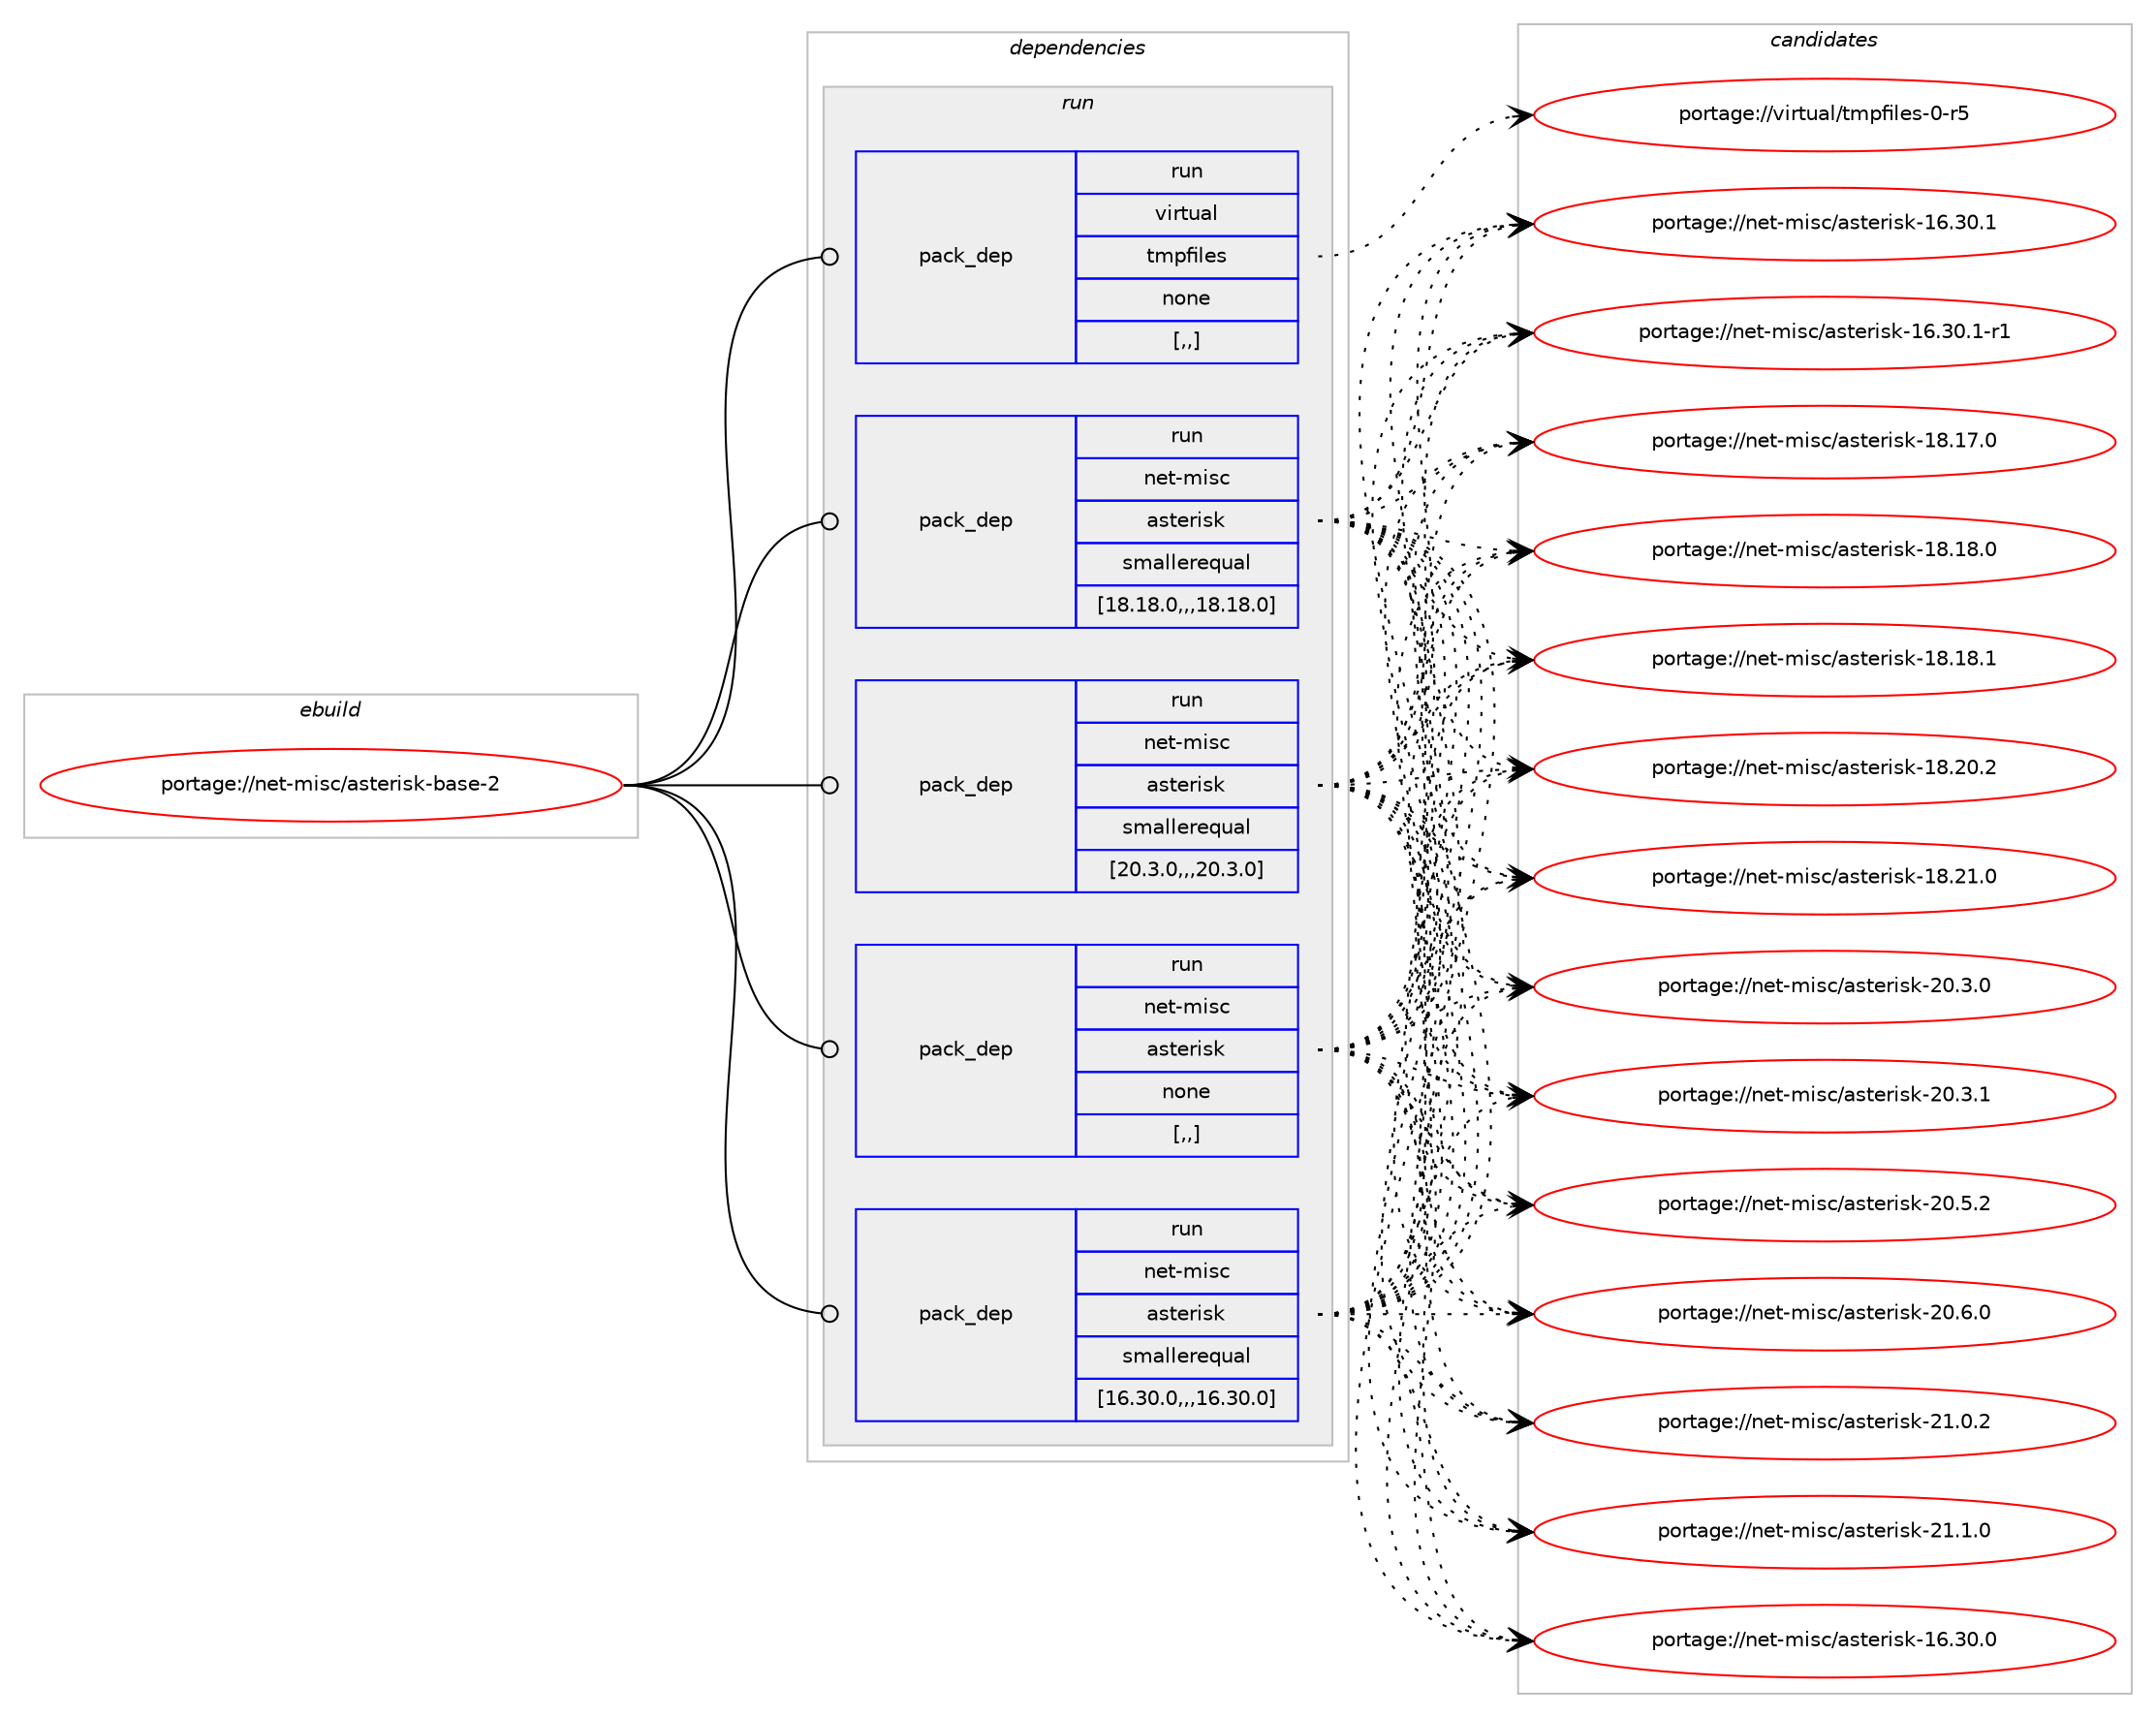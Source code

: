 digraph prolog {

# *************
# Graph options
# *************

newrank=true;
concentrate=true;
compound=true;
graph [rankdir=LR,fontname=Helvetica,fontsize=10,ranksep=1.5];#, ranksep=2.5, nodesep=0.2];
edge  [arrowhead=vee];
node  [fontname=Helvetica,fontsize=10];

# **********
# The ebuild
# **********

subgraph cluster_leftcol {
color=gray;
rank=same;
label=<<i>ebuild</i>>;
id [label="portage://net-misc/asterisk-base-2", color=red, width=4, href="../net-misc/asterisk-base-2.svg"];
}

# ****************
# The dependencies
# ****************

subgraph cluster_midcol {
color=gray;
label=<<i>dependencies</i>>;
subgraph cluster_compile {
fillcolor="#eeeeee";
style=filled;
label=<<i>compile</i>>;
}
subgraph cluster_compileandrun {
fillcolor="#eeeeee";
style=filled;
label=<<i>compile and run</i>>;
}
subgraph cluster_run {
fillcolor="#eeeeee";
style=filled;
label=<<i>run</i>>;
subgraph pack417 {
dependency594 [label=<<TABLE BORDER="0" CELLBORDER="1" CELLSPACING="0" CELLPADDING="4" WIDTH="220"><TR><TD ROWSPAN="6" CELLPADDING="30">pack_dep</TD></TR><TR><TD WIDTH="110">run</TD></TR><TR><TD>net-misc</TD></TR><TR><TD>asterisk</TD></TR><TR><TD>none</TD></TR><TR><TD>[,,]</TD></TR></TABLE>>, shape=none, color=blue];
}
id:e -> dependency594:w [weight=20,style="solid",arrowhead="odot"];
subgraph pack418 {
dependency595 [label=<<TABLE BORDER="0" CELLBORDER="1" CELLSPACING="0" CELLPADDING="4" WIDTH="220"><TR><TD ROWSPAN="6" CELLPADDING="30">pack_dep</TD></TR><TR><TD WIDTH="110">run</TD></TR><TR><TD>virtual</TD></TR><TR><TD>tmpfiles</TD></TR><TR><TD>none</TD></TR><TR><TD>[,,]</TD></TR></TABLE>>, shape=none, color=blue];
}
id:e -> dependency595:w [weight=20,style="solid",arrowhead="odot"];
subgraph pack419 {
dependency596 [label=<<TABLE BORDER="0" CELLBORDER="1" CELLSPACING="0" CELLPADDING="4" WIDTH="220"><TR><TD ROWSPAN="6" CELLPADDING="30">pack_dep</TD></TR><TR><TD WIDTH="110">run</TD></TR><TR><TD>net-misc</TD></TR><TR><TD>asterisk</TD></TR><TR><TD>smallerequal</TD></TR><TR><TD>[16.30.0,,,16.30.0]</TD></TR></TABLE>>, shape=none, color=blue];
}
id:e -> dependency596:w [weight=20,style="solid",arrowhead="odot"];
subgraph pack420 {
dependency597 [label=<<TABLE BORDER="0" CELLBORDER="1" CELLSPACING="0" CELLPADDING="4" WIDTH="220"><TR><TD ROWSPAN="6" CELLPADDING="30">pack_dep</TD></TR><TR><TD WIDTH="110">run</TD></TR><TR><TD>net-misc</TD></TR><TR><TD>asterisk</TD></TR><TR><TD>smallerequal</TD></TR><TR><TD>[18.18.0,,,18.18.0]</TD></TR></TABLE>>, shape=none, color=blue];
}
id:e -> dependency597:w [weight=20,style="solid",arrowhead="odot"];
subgraph pack421 {
dependency598 [label=<<TABLE BORDER="0" CELLBORDER="1" CELLSPACING="0" CELLPADDING="4" WIDTH="220"><TR><TD ROWSPAN="6" CELLPADDING="30">pack_dep</TD></TR><TR><TD WIDTH="110">run</TD></TR><TR><TD>net-misc</TD></TR><TR><TD>asterisk</TD></TR><TR><TD>smallerequal</TD></TR><TR><TD>[20.3.0,,,20.3.0]</TD></TR></TABLE>>, shape=none, color=blue];
}
id:e -> dependency598:w [weight=20,style="solid",arrowhead="odot"];
}
}

# **************
# The candidates
# **************

subgraph cluster_choices {
rank=same;
color=gray;
label=<<i>candidates</i>>;

subgraph choice417 {
color=black;
nodesep=1;
choice110101116451091051159947971151161011141051151074549544651484648 [label="portage://net-misc/asterisk-16.30.0", color=red, width=4,href="../net-misc/asterisk-16.30.0.svg"];
choice110101116451091051159947971151161011141051151074549544651484649 [label="portage://net-misc/asterisk-16.30.1", color=red, width=4,href="../net-misc/asterisk-16.30.1.svg"];
choice1101011164510910511599479711511610111410511510745495446514846494511449 [label="portage://net-misc/asterisk-16.30.1-r1", color=red, width=4,href="../net-misc/asterisk-16.30.1-r1.svg"];
choice110101116451091051159947971151161011141051151074549564649554648 [label="portage://net-misc/asterisk-18.17.0", color=red, width=4,href="../net-misc/asterisk-18.17.0.svg"];
choice110101116451091051159947971151161011141051151074549564649564648 [label="portage://net-misc/asterisk-18.18.0", color=red, width=4,href="../net-misc/asterisk-18.18.0.svg"];
choice110101116451091051159947971151161011141051151074549564649564649 [label="portage://net-misc/asterisk-18.18.1", color=red, width=4,href="../net-misc/asterisk-18.18.1.svg"];
choice110101116451091051159947971151161011141051151074549564650484650 [label="portage://net-misc/asterisk-18.20.2", color=red, width=4,href="../net-misc/asterisk-18.20.2.svg"];
choice110101116451091051159947971151161011141051151074549564650494648 [label="portage://net-misc/asterisk-18.21.0", color=red, width=4,href="../net-misc/asterisk-18.21.0.svg"];
choice1101011164510910511599479711511610111410511510745504846514648 [label="portage://net-misc/asterisk-20.3.0", color=red, width=4,href="../net-misc/asterisk-20.3.0.svg"];
choice1101011164510910511599479711511610111410511510745504846514649 [label="portage://net-misc/asterisk-20.3.1", color=red, width=4,href="../net-misc/asterisk-20.3.1.svg"];
choice1101011164510910511599479711511610111410511510745504846534650 [label="portage://net-misc/asterisk-20.5.2", color=red, width=4,href="../net-misc/asterisk-20.5.2.svg"];
choice1101011164510910511599479711511610111410511510745504846544648 [label="portage://net-misc/asterisk-20.6.0", color=red, width=4,href="../net-misc/asterisk-20.6.0.svg"];
choice1101011164510910511599479711511610111410511510745504946484650 [label="portage://net-misc/asterisk-21.0.2", color=red, width=4,href="../net-misc/asterisk-21.0.2.svg"];
choice1101011164510910511599479711511610111410511510745504946494648 [label="portage://net-misc/asterisk-21.1.0", color=red, width=4,href="../net-misc/asterisk-21.1.0.svg"];
dependency594:e -> choice110101116451091051159947971151161011141051151074549544651484648:w [style=dotted,weight="100"];
dependency594:e -> choice110101116451091051159947971151161011141051151074549544651484649:w [style=dotted,weight="100"];
dependency594:e -> choice1101011164510910511599479711511610111410511510745495446514846494511449:w [style=dotted,weight="100"];
dependency594:e -> choice110101116451091051159947971151161011141051151074549564649554648:w [style=dotted,weight="100"];
dependency594:e -> choice110101116451091051159947971151161011141051151074549564649564648:w [style=dotted,weight="100"];
dependency594:e -> choice110101116451091051159947971151161011141051151074549564649564649:w [style=dotted,weight="100"];
dependency594:e -> choice110101116451091051159947971151161011141051151074549564650484650:w [style=dotted,weight="100"];
dependency594:e -> choice110101116451091051159947971151161011141051151074549564650494648:w [style=dotted,weight="100"];
dependency594:e -> choice1101011164510910511599479711511610111410511510745504846514648:w [style=dotted,weight="100"];
dependency594:e -> choice1101011164510910511599479711511610111410511510745504846514649:w [style=dotted,weight="100"];
dependency594:e -> choice1101011164510910511599479711511610111410511510745504846534650:w [style=dotted,weight="100"];
dependency594:e -> choice1101011164510910511599479711511610111410511510745504846544648:w [style=dotted,weight="100"];
dependency594:e -> choice1101011164510910511599479711511610111410511510745504946484650:w [style=dotted,weight="100"];
dependency594:e -> choice1101011164510910511599479711511610111410511510745504946494648:w [style=dotted,weight="100"];
}
subgraph choice418 {
color=black;
nodesep=1;
choice118105114116117971084711610911210210510810111545484511453 [label="portage://virtual/tmpfiles-0-r5", color=red, width=4,href="../virtual/tmpfiles-0-r5.svg"];
dependency595:e -> choice118105114116117971084711610911210210510810111545484511453:w [style=dotted,weight="100"];
}
subgraph choice419 {
color=black;
nodesep=1;
choice110101116451091051159947971151161011141051151074549544651484648 [label="portage://net-misc/asterisk-16.30.0", color=red, width=4,href="../net-misc/asterisk-16.30.0.svg"];
choice110101116451091051159947971151161011141051151074549544651484649 [label="portage://net-misc/asterisk-16.30.1", color=red, width=4,href="../net-misc/asterisk-16.30.1.svg"];
choice1101011164510910511599479711511610111410511510745495446514846494511449 [label="portage://net-misc/asterisk-16.30.1-r1", color=red, width=4,href="../net-misc/asterisk-16.30.1-r1.svg"];
choice110101116451091051159947971151161011141051151074549564649554648 [label="portage://net-misc/asterisk-18.17.0", color=red, width=4,href="../net-misc/asterisk-18.17.0.svg"];
choice110101116451091051159947971151161011141051151074549564649564648 [label="portage://net-misc/asterisk-18.18.0", color=red, width=4,href="../net-misc/asterisk-18.18.0.svg"];
choice110101116451091051159947971151161011141051151074549564649564649 [label="portage://net-misc/asterisk-18.18.1", color=red, width=4,href="../net-misc/asterisk-18.18.1.svg"];
choice110101116451091051159947971151161011141051151074549564650484650 [label="portage://net-misc/asterisk-18.20.2", color=red, width=4,href="../net-misc/asterisk-18.20.2.svg"];
choice110101116451091051159947971151161011141051151074549564650494648 [label="portage://net-misc/asterisk-18.21.0", color=red, width=4,href="../net-misc/asterisk-18.21.0.svg"];
choice1101011164510910511599479711511610111410511510745504846514648 [label="portage://net-misc/asterisk-20.3.0", color=red, width=4,href="../net-misc/asterisk-20.3.0.svg"];
choice1101011164510910511599479711511610111410511510745504846514649 [label="portage://net-misc/asterisk-20.3.1", color=red, width=4,href="../net-misc/asterisk-20.3.1.svg"];
choice1101011164510910511599479711511610111410511510745504846534650 [label="portage://net-misc/asterisk-20.5.2", color=red, width=4,href="../net-misc/asterisk-20.5.2.svg"];
choice1101011164510910511599479711511610111410511510745504846544648 [label="portage://net-misc/asterisk-20.6.0", color=red, width=4,href="../net-misc/asterisk-20.6.0.svg"];
choice1101011164510910511599479711511610111410511510745504946484650 [label="portage://net-misc/asterisk-21.0.2", color=red, width=4,href="../net-misc/asterisk-21.0.2.svg"];
choice1101011164510910511599479711511610111410511510745504946494648 [label="portage://net-misc/asterisk-21.1.0", color=red, width=4,href="../net-misc/asterisk-21.1.0.svg"];
dependency596:e -> choice110101116451091051159947971151161011141051151074549544651484648:w [style=dotted,weight="100"];
dependency596:e -> choice110101116451091051159947971151161011141051151074549544651484649:w [style=dotted,weight="100"];
dependency596:e -> choice1101011164510910511599479711511610111410511510745495446514846494511449:w [style=dotted,weight="100"];
dependency596:e -> choice110101116451091051159947971151161011141051151074549564649554648:w [style=dotted,weight="100"];
dependency596:e -> choice110101116451091051159947971151161011141051151074549564649564648:w [style=dotted,weight="100"];
dependency596:e -> choice110101116451091051159947971151161011141051151074549564649564649:w [style=dotted,weight="100"];
dependency596:e -> choice110101116451091051159947971151161011141051151074549564650484650:w [style=dotted,weight="100"];
dependency596:e -> choice110101116451091051159947971151161011141051151074549564650494648:w [style=dotted,weight="100"];
dependency596:e -> choice1101011164510910511599479711511610111410511510745504846514648:w [style=dotted,weight="100"];
dependency596:e -> choice1101011164510910511599479711511610111410511510745504846514649:w [style=dotted,weight="100"];
dependency596:e -> choice1101011164510910511599479711511610111410511510745504846534650:w [style=dotted,weight="100"];
dependency596:e -> choice1101011164510910511599479711511610111410511510745504846544648:w [style=dotted,weight="100"];
dependency596:e -> choice1101011164510910511599479711511610111410511510745504946484650:w [style=dotted,weight="100"];
dependency596:e -> choice1101011164510910511599479711511610111410511510745504946494648:w [style=dotted,weight="100"];
}
subgraph choice420 {
color=black;
nodesep=1;
choice110101116451091051159947971151161011141051151074549544651484648 [label="portage://net-misc/asterisk-16.30.0", color=red, width=4,href="../net-misc/asterisk-16.30.0.svg"];
choice110101116451091051159947971151161011141051151074549544651484649 [label="portage://net-misc/asterisk-16.30.1", color=red, width=4,href="../net-misc/asterisk-16.30.1.svg"];
choice1101011164510910511599479711511610111410511510745495446514846494511449 [label="portage://net-misc/asterisk-16.30.1-r1", color=red, width=4,href="../net-misc/asterisk-16.30.1-r1.svg"];
choice110101116451091051159947971151161011141051151074549564649554648 [label="portage://net-misc/asterisk-18.17.0", color=red, width=4,href="../net-misc/asterisk-18.17.0.svg"];
choice110101116451091051159947971151161011141051151074549564649564648 [label="portage://net-misc/asterisk-18.18.0", color=red, width=4,href="../net-misc/asterisk-18.18.0.svg"];
choice110101116451091051159947971151161011141051151074549564649564649 [label="portage://net-misc/asterisk-18.18.1", color=red, width=4,href="../net-misc/asterisk-18.18.1.svg"];
choice110101116451091051159947971151161011141051151074549564650484650 [label="portage://net-misc/asterisk-18.20.2", color=red, width=4,href="../net-misc/asterisk-18.20.2.svg"];
choice110101116451091051159947971151161011141051151074549564650494648 [label="portage://net-misc/asterisk-18.21.0", color=red, width=4,href="../net-misc/asterisk-18.21.0.svg"];
choice1101011164510910511599479711511610111410511510745504846514648 [label="portage://net-misc/asterisk-20.3.0", color=red, width=4,href="../net-misc/asterisk-20.3.0.svg"];
choice1101011164510910511599479711511610111410511510745504846514649 [label="portage://net-misc/asterisk-20.3.1", color=red, width=4,href="../net-misc/asterisk-20.3.1.svg"];
choice1101011164510910511599479711511610111410511510745504846534650 [label="portage://net-misc/asterisk-20.5.2", color=red, width=4,href="../net-misc/asterisk-20.5.2.svg"];
choice1101011164510910511599479711511610111410511510745504846544648 [label="portage://net-misc/asterisk-20.6.0", color=red, width=4,href="../net-misc/asterisk-20.6.0.svg"];
choice1101011164510910511599479711511610111410511510745504946484650 [label="portage://net-misc/asterisk-21.0.2", color=red, width=4,href="../net-misc/asterisk-21.0.2.svg"];
choice1101011164510910511599479711511610111410511510745504946494648 [label="portage://net-misc/asterisk-21.1.0", color=red, width=4,href="../net-misc/asterisk-21.1.0.svg"];
dependency597:e -> choice110101116451091051159947971151161011141051151074549544651484648:w [style=dotted,weight="100"];
dependency597:e -> choice110101116451091051159947971151161011141051151074549544651484649:w [style=dotted,weight="100"];
dependency597:e -> choice1101011164510910511599479711511610111410511510745495446514846494511449:w [style=dotted,weight="100"];
dependency597:e -> choice110101116451091051159947971151161011141051151074549564649554648:w [style=dotted,weight="100"];
dependency597:e -> choice110101116451091051159947971151161011141051151074549564649564648:w [style=dotted,weight="100"];
dependency597:e -> choice110101116451091051159947971151161011141051151074549564649564649:w [style=dotted,weight="100"];
dependency597:e -> choice110101116451091051159947971151161011141051151074549564650484650:w [style=dotted,weight="100"];
dependency597:e -> choice110101116451091051159947971151161011141051151074549564650494648:w [style=dotted,weight="100"];
dependency597:e -> choice1101011164510910511599479711511610111410511510745504846514648:w [style=dotted,weight="100"];
dependency597:e -> choice1101011164510910511599479711511610111410511510745504846514649:w [style=dotted,weight="100"];
dependency597:e -> choice1101011164510910511599479711511610111410511510745504846534650:w [style=dotted,weight="100"];
dependency597:e -> choice1101011164510910511599479711511610111410511510745504846544648:w [style=dotted,weight="100"];
dependency597:e -> choice1101011164510910511599479711511610111410511510745504946484650:w [style=dotted,weight="100"];
dependency597:e -> choice1101011164510910511599479711511610111410511510745504946494648:w [style=dotted,weight="100"];
}
subgraph choice421 {
color=black;
nodesep=1;
choice110101116451091051159947971151161011141051151074549544651484648 [label="portage://net-misc/asterisk-16.30.0", color=red, width=4,href="../net-misc/asterisk-16.30.0.svg"];
choice110101116451091051159947971151161011141051151074549544651484649 [label="portage://net-misc/asterisk-16.30.1", color=red, width=4,href="../net-misc/asterisk-16.30.1.svg"];
choice1101011164510910511599479711511610111410511510745495446514846494511449 [label="portage://net-misc/asterisk-16.30.1-r1", color=red, width=4,href="../net-misc/asterisk-16.30.1-r1.svg"];
choice110101116451091051159947971151161011141051151074549564649554648 [label="portage://net-misc/asterisk-18.17.0", color=red, width=4,href="../net-misc/asterisk-18.17.0.svg"];
choice110101116451091051159947971151161011141051151074549564649564648 [label="portage://net-misc/asterisk-18.18.0", color=red, width=4,href="../net-misc/asterisk-18.18.0.svg"];
choice110101116451091051159947971151161011141051151074549564649564649 [label="portage://net-misc/asterisk-18.18.1", color=red, width=4,href="../net-misc/asterisk-18.18.1.svg"];
choice110101116451091051159947971151161011141051151074549564650484650 [label="portage://net-misc/asterisk-18.20.2", color=red, width=4,href="../net-misc/asterisk-18.20.2.svg"];
choice110101116451091051159947971151161011141051151074549564650494648 [label="portage://net-misc/asterisk-18.21.0", color=red, width=4,href="../net-misc/asterisk-18.21.0.svg"];
choice1101011164510910511599479711511610111410511510745504846514648 [label="portage://net-misc/asterisk-20.3.0", color=red, width=4,href="../net-misc/asterisk-20.3.0.svg"];
choice1101011164510910511599479711511610111410511510745504846514649 [label="portage://net-misc/asterisk-20.3.1", color=red, width=4,href="../net-misc/asterisk-20.3.1.svg"];
choice1101011164510910511599479711511610111410511510745504846534650 [label="portage://net-misc/asterisk-20.5.2", color=red, width=4,href="../net-misc/asterisk-20.5.2.svg"];
choice1101011164510910511599479711511610111410511510745504846544648 [label="portage://net-misc/asterisk-20.6.0", color=red, width=4,href="../net-misc/asterisk-20.6.0.svg"];
choice1101011164510910511599479711511610111410511510745504946484650 [label="portage://net-misc/asterisk-21.0.2", color=red, width=4,href="../net-misc/asterisk-21.0.2.svg"];
choice1101011164510910511599479711511610111410511510745504946494648 [label="portage://net-misc/asterisk-21.1.0", color=red, width=4,href="../net-misc/asterisk-21.1.0.svg"];
dependency598:e -> choice110101116451091051159947971151161011141051151074549544651484648:w [style=dotted,weight="100"];
dependency598:e -> choice110101116451091051159947971151161011141051151074549544651484649:w [style=dotted,weight="100"];
dependency598:e -> choice1101011164510910511599479711511610111410511510745495446514846494511449:w [style=dotted,weight="100"];
dependency598:e -> choice110101116451091051159947971151161011141051151074549564649554648:w [style=dotted,weight="100"];
dependency598:e -> choice110101116451091051159947971151161011141051151074549564649564648:w [style=dotted,weight="100"];
dependency598:e -> choice110101116451091051159947971151161011141051151074549564649564649:w [style=dotted,weight="100"];
dependency598:e -> choice110101116451091051159947971151161011141051151074549564650484650:w [style=dotted,weight="100"];
dependency598:e -> choice110101116451091051159947971151161011141051151074549564650494648:w [style=dotted,weight="100"];
dependency598:e -> choice1101011164510910511599479711511610111410511510745504846514648:w [style=dotted,weight="100"];
dependency598:e -> choice1101011164510910511599479711511610111410511510745504846514649:w [style=dotted,weight="100"];
dependency598:e -> choice1101011164510910511599479711511610111410511510745504846534650:w [style=dotted,weight="100"];
dependency598:e -> choice1101011164510910511599479711511610111410511510745504846544648:w [style=dotted,weight="100"];
dependency598:e -> choice1101011164510910511599479711511610111410511510745504946484650:w [style=dotted,weight="100"];
dependency598:e -> choice1101011164510910511599479711511610111410511510745504946494648:w [style=dotted,weight="100"];
}
}

}
